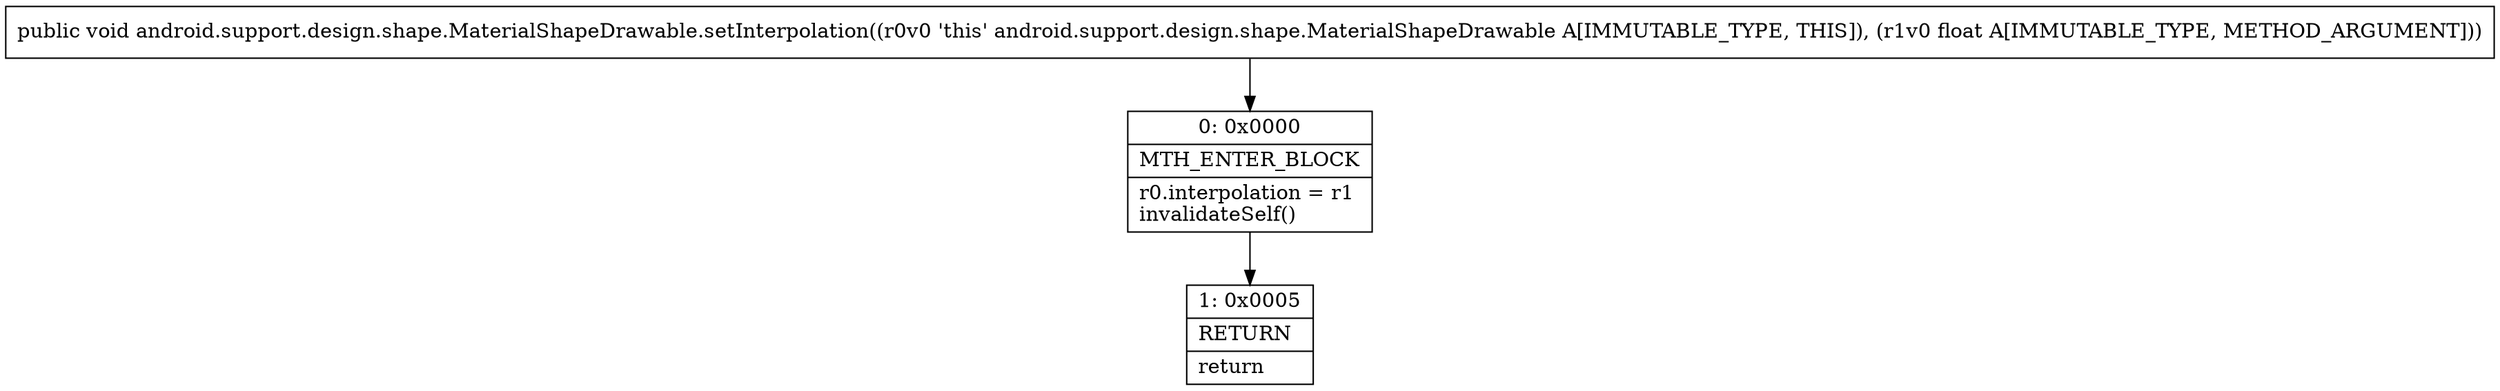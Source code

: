 digraph "CFG forandroid.support.design.shape.MaterialShapeDrawable.setInterpolation(F)V" {
Node_0 [shape=record,label="{0\:\ 0x0000|MTH_ENTER_BLOCK\l|r0.interpolation = r1\linvalidateSelf()\l}"];
Node_1 [shape=record,label="{1\:\ 0x0005|RETURN\l|return\l}"];
MethodNode[shape=record,label="{public void android.support.design.shape.MaterialShapeDrawable.setInterpolation((r0v0 'this' android.support.design.shape.MaterialShapeDrawable A[IMMUTABLE_TYPE, THIS]), (r1v0 float A[IMMUTABLE_TYPE, METHOD_ARGUMENT])) }"];
MethodNode -> Node_0;
Node_0 -> Node_1;
}

